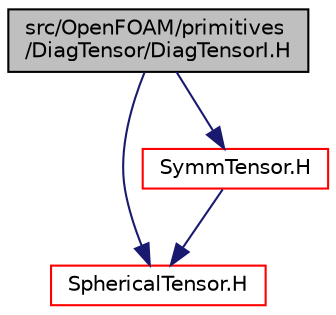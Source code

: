 digraph "src/OpenFOAM/primitives/DiagTensor/DiagTensorI.H"
{
  bgcolor="transparent";
  edge [fontname="Helvetica",fontsize="10",labelfontname="Helvetica",labelfontsize="10"];
  node [fontname="Helvetica",fontsize="10",shape=record];
  Node0 [label="src/OpenFOAM/primitives\l/DiagTensor/DiagTensorI.H",height=0.2,width=0.4,color="black", fillcolor="grey75", style="filled", fontcolor="black"];
  Node0 -> Node1 [color="midnightblue",fontsize="10",style="solid",fontname="Helvetica"];
  Node1 [label="SphericalTensor.H",height=0.2,width=0.4,color="red",URL="$a13415.html"];
  Node0 -> Node57 [color="midnightblue",fontsize="10",style="solid",fontname="Helvetica"];
  Node57 [label="SymmTensor.H",height=0.2,width=0.4,color="red",URL="$a13562.html"];
  Node57 -> Node1 [color="midnightblue",fontsize="10",style="solid",fontname="Helvetica"];
}
